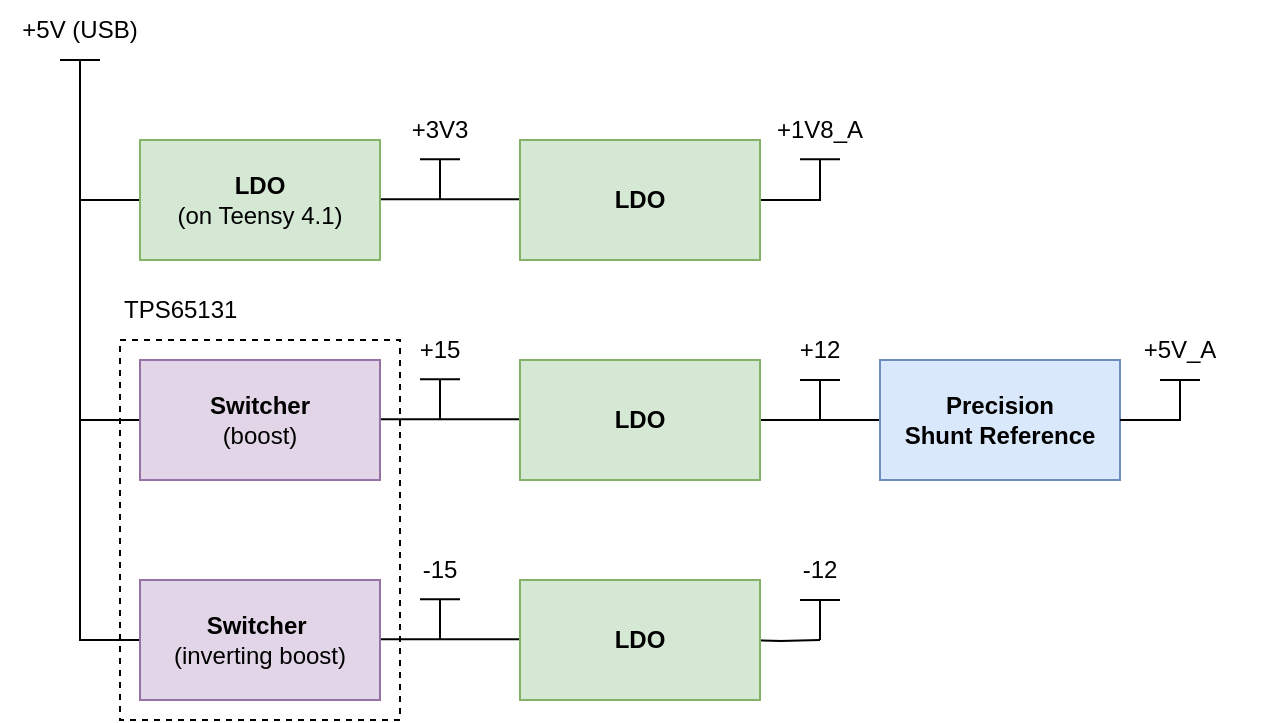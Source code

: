 <mxfile version="19.0.3" type="device" pages="2"><diagram id="k00edayBYqCyOZ8iB6AY" name="Page-1"><mxGraphModel dx="1038" dy="745" grid="1" gridSize="10" guides="1" tooltips="1" connect="1" arrows="1" fold="1" page="1" pageScale="1" pageWidth="850" pageHeight="1100" math="0" shadow="0"><root><mxCell id="0"/><mxCell id="1" parent="0"/><mxCell id="3o36kY9hY1NzLzx7x6A--10" style="edgeStyle=orthogonalEdgeStyle;rounded=0;orthogonalLoop=1;jettySize=auto;html=1;exitX=0;exitY=0.5;exitDx=0;exitDy=0;endArrow=none;endFill=0;" parent="1" source="3o36kY9hY1NzLzx7x6A--1" edge="1"><mxGeometry relative="1" as="geometry"><mxPoint x="120" y="100" as="targetPoint"/><Array as="points"><mxPoint x="120" y="150"/><mxPoint x="120" y="100"/></Array></mxGeometry></mxCell><mxCell id="3o36kY9hY1NzLzx7x6A--11" style="edgeStyle=orthogonalEdgeStyle;rounded=0;orthogonalLoop=1;jettySize=auto;html=1;exitX=1;exitY=0.5;exitDx=0;exitDy=0;entryX=0;entryY=0.5;entryDx=0;entryDy=0;endArrow=none;endFill=0;" parent="1" edge="1"><mxGeometry relative="1" as="geometry"><mxPoint x="260.0" y="149.6" as="sourcePoint"/><mxPoint x="340" y="149.6" as="targetPoint"/></mxGeometry></mxCell><mxCell id="3o36kY9hY1NzLzx7x6A--1" value="&lt;b&gt;LDO&lt;/b&gt;&lt;br&gt;(on Teensy 4.1)" style="rounded=0;whiteSpace=wrap;html=1;fillColor=#d5e8d4;strokeColor=#82b366;" parent="1" vertex="1"><mxGeometry x="150" y="120" width="120" height="60" as="geometry"/></mxCell><mxCell id="3o36kY9hY1NzLzx7x6A--18" style="edgeStyle=orthogonalEdgeStyle;rounded=0;orthogonalLoop=1;jettySize=auto;html=1;exitX=0;exitY=0.5;exitDx=0;exitDy=0;endArrow=none;endFill=0;" parent="1" source="3o36kY9hY1NzLzx7x6A--2" edge="1"><mxGeometry relative="1" as="geometry"><mxPoint x="120" y="150" as="targetPoint"/><Array as="points"><mxPoint x="120" y="260"/><mxPoint x="120" y="150"/></Array></mxGeometry></mxCell><mxCell id="3o36kY9hY1NzLzx7x6A--19" style="edgeStyle=orthogonalEdgeStyle;rounded=0;orthogonalLoop=1;jettySize=auto;html=1;exitX=1;exitY=0.5;exitDx=0;exitDy=0;entryX=0;entryY=0.5;entryDx=0;entryDy=0;endArrow=none;endFill=0;" parent="1" edge="1"><mxGeometry relative="1" as="geometry"><mxPoint x="260.0" y="259.6" as="sourcePoint"/><mxPoint x="340" y="259.6" as="targetPoint"/></mxGeometry></mxCell><mxCell id="3o36kY9hY1NzLzx7x6A--2" value="&lt;b&gt;Switcher&lt;/b&gt;&lt;br&gt;(boost)" style="rounded=0;whiteSpace=wrap;html=1;fillColor=#e1d5e7;strokeColor=#9673a6;" parent="1" vertex="1"><mxGeometry x="150" y="230" width="120" height="60" as="geometry"/></mxCell><mxCell id="3o36kY9hY1NzLzx7x6A--21" style="edgeStyle=orthogonalEdgeStyle;rounded=0;orthogonalLoop=1;jettySize=auto;html=1;exitX=1;exitY=0.5;exitDx=0;exitDy=0;endArrow=none;endFill=0;entryX=0.5;entryY=1;entryDx=0;entryDy=0;" parent="1" target="3o36kY9hY1NzLzx7x6A--26" edge="1"><mxGeometry relative="1" as="geometry"><mxPoint x="520" y="240" as="targetPoint"/><Array as="points"><mxPoint x="490" y="260"/></Array><mxPoint x="450" y="260" as="sourcePoint"/></mxGeometry></mxCell><mxCell id="_esTpUGJ1cqRRvyeaAb3-2" style="edgeStyle=orthogonalEdgeStyle;rounded=0;orthogonalLoop=1;jettySize=auto;html=1;exitX=1;exitY=0.5;exitDx=0;exitDy=0;entryX=0;entryY=0.5;entryDx=0;entryDy=0;fontSize=12;startArrow=none;startFill=0;endArrow=none;endFill=0;" parent="1" edge="1"><mxGeometry relative="1" as="geometry"><mxPoint x="450" y="260" as="sourcePoint"/><mxPoint x="540" y="260" as="targetPoint"/></mxGeometry></mxCell><mxCell id="3o36kY9hY1NzLzx7x6A--3" value="&lt;b&gt;LDO&lt;/b&gt;" style="rounded=0;whiteSpace=wrap;html=1;fillColor=#d5e8d4;strokeColor=#82b366;" parent="1" vertex="1"><mxGeometry x="340" y="230" width="120" height="60" as="geometry"/></mxCell><mxCell id="3o36kY9hY1NzLzx7x6A--27" style="edgeStyle=orthogonalEdgeStyle;rounded=0;orthogonalLoop=1;jettySize=auto;html=1;exitX=1;exitY=0.5;exitDx=0;exitDy=0;entryX=0;entryY=0.5;entryDx=0;entryDy=0;endArrow=none;endFill=0;" parent="1" edge="1"><mxGeometry relative="1" as="geometry"><mxPoint x="260.0" y="369.6" as="sourcePoint"/><mxPoint x="340" y="369.6" as="targetPoint"/></mxGeometry></mxCell><mxCell id="3o36kY9hY1NzLzx7x6A--35" style="edgeStyle=orthogonalEdgeStyle;rounded=0;orthogonalLoop=1;jettySize=auto;html=1;exitX=0;exitY=0.5;exitDx=0;exitDy=0;endArrow=none;endFill=0;" parent="1" source="3o36kY9hY1NzLzx7x6A--4" edge="1"><mxGeometry relative="1" as="geometry"><mxPoint x="120" y="260" as="targetPoint"/><Array as="points"><mxPoint x="120" y="370"/><mxPoint x="120" y="260"/></Array></mxGeometry></mxCell><mxCell id="3o36kY9hY1NzLzx7x6A--4" value="&lt;b&gt;Switcher&lt;/b&gt;&amp;nbsp;&lt;br&gt;(inverting boost)" style="rounded=0;whiteSpace=wrap;html=1;fillColor=#e1d5e7;strokeColor=#9673a6;" parent="1" vertex="1"><mxGeometry x="150" y="340" width="120" height="60" as="geometry"/></mxCell><mxCell id="3o36kY9hY1NzLzx7x6A--34" style="edgeStyle=orthogonalEdgeStyle;rounded=0;orthogonalLoop=1;jettySize=auto;html=1;exitX=1;exitY=0.5;exitDx=0;exitDy=0;endArrow=none;endFill=0;" parent="1" edge="1"><mxGeometry relative="1" as="geometry"><mxPoint x="490" y="370" as="targetPoint"/><mxPoint x="450" y="370" as="sourcePoint"/></mxGeometry></mxCell><mxCell id="3o36kY9hY1NzLzx7x6A--5" value="&lt;b&gt;LDO&lt;/b&gt;" style="rounded=0;whiteSpace=wrap;html=1;fillColor=#d5e8d4;strokeColor=#82b366;" parent="1" vertex="1"><mxGeometry x="340" y="340" width="120" height="60" as="geometry"/></mxCell><mxCell id="3o36kY9hY1NzLzx7x6A--12" style="edgeStyle=orthogonalEdgeStyle;rounded=0;orthogonalLoop=1;jettySize=auto;html=1;exitX=1;exitY=0.5;exitDx=0;exitDy=0;endArrow=none;endFill=0;entryX=0.5;entryY=1;entryDx=0;entryDy=0;" parent="1" target="3o36kY9hY1NzLzx7x6A--17" edge="1"><mxGeometry relative="1" as="geometry"><mxPoint x="520" y="110" as="targetPoint"/><Array as="points"><mxPoint x="490" y="150"/></Array><mxPoint x="450" y="150" as="sourcePoint"/></mxGeometry></mxCell><mxCell id="3o36kY9hY1NzLzx7x6A--6" value="&lt;b&gt;LDO&lt;/b&gt;" style="rounded=0;whiteSpace=wrap;html=1;fillColor=#d5e8d4;strokeColor=#82b366;" parent="1" vertex="1"><mxGeometry x="340" y="120" width="120" height="60" as="geometry"/></mxCell><mxCell id="3o36kY9hY1NzLzx7x6A--7" value="" style="endArrow=none;html=1;rounded=0;" parent="1" edge="1"><mxGeometry width="50" height="50" relative="1" as="geometry"><mxPoint x="110" y="80" as="sourcePoint"/><mxPoint x="130" y="80" as="targetPoint"/></mxGeometry></mxCell><mxCell id="3o36kY9hY1NzLzx7x6A--8" value="" style="endArrow=none;html=1;rounded=0;" parent="1" edge="1"><mxGeometry width="50" height="50" relative="1" as="geometry"><mxPoint x="120" y="100" as="sourcePoint"/><mxPoint x="120" y="80" as="targetPoint"/></mxGeometry></mxCell><mxCell id="3o36kY9hY1NzLzx7x6A--9" value="+5V (USB)" style="text;html=1;strokeColor=none;fillColor=none;align=center;verticalAlign=middle;whiteSpace=wrap;rounded=0;" parent="1" vertex="1"><mxGeometry x="80" y="50" width="80" height="30" as="geometry"/></mxCell><mxCell id="3o36kY9hY1NzLzx7x6A--13" value="" style="endArrow=none;html=1;rounded=0;" parent="1" edge="1"><mxGeometry width="50" height="50" relative="1" as="geometry"><mxPoint x="290" y="129.6" as="sourcePoint"/><mxPoint x="310" y="129.6" as="targetPoint"/></mxGeometry></mxCell><mxCell id="3o36kY9hY1NzLzx7x6A--14" value="" style="endArrow=none;html=1;rounded=0;entryX=0.5;entryY=1;entryDx=0;entryDy=0;" parent="1" target="3o36kY9hY1NzLzx7x6A--15" edge="1"><mxGeometry width="50" height="50" relative="1" as="geometry"><mxPoint x="300" y="149.6" as="sourcePoint"/><mxPoint x="300" y="99.6" as="targetPoint"/></mxGeometry></mxCell><mxCell id="3o36kY9hY1NzLzx7x6A--15" value="+3V3" style="text;html=1;strokeColor=none;fillColor=none;align=center;verticalAlign=middle;whiteSpace=wrap;rounded=0;" parent="1" vertex="1"><mxGeometry x="260" y="99.6" width="80" height="30" as="geometry"/></mxCell><mxCell id="3o36kY9hY1NzLzx7x6A--16" value="" style="endArrow=none;html=1;rounded=0;" parent="1" edge="1"><mxGeometry width="50" height="50" relative="1" as="geometry"><mxPoint x="480" y="129.6" as="sourcePoint"/><mxPoint x="500" y="129.6" as="targetPoint"/></mxGeometry></mxCell><mxCell id="3o36kY9hY1NzLzx7x6A--17" value="+1V8_A" style="text;html=1;strokeColor=none;fillColor=none;align=center;verticalAlign=middle;whiteSpace=wrap;rounded=0;" parent="1" vertex="1"><mxGeometry x="450" y="99.6" width="80" height="30" as="geometry"/></mxCell><mxCell id="3o36kY9hY1NzLzx7x6A--22" value="" style="endArrow=none;html=1;rounded=0;" parent="1" edge="1"><mxGeometry width="50" height="50" relative="1" as="geometry"><mxPoint x="290" y="239.6" as="sourcePoint"/><mxPoint x="310" y="239.6" as="targetPoint"/></mxGeometry></mxCell><mxCell id="3o36kY9hY1NzLzx7x6A--23" value="" style="endArrow=none;html=1;rounded=0;entryX=0.5;entryY=1;entryDx=0;entryDy=0;" parent="1" target="3o36kY9hY1NzLzx7x6A--24" edge="1"><mxGeometry width="50" height="50" relative="1" as="geometry"><mxPoint x="300" y="259.6" as="sourcePoint"/><mxPoint x="300" y="229.6" as="targetPoint"/></mxGeometry></mxCell><mxCell id="3o36kY9hY1NzLzx7x6A--24" value="+15" style="text;html=1;strokeColor=none;fillColor=none;align=center;verticalAlign=middle;whiteSpace=wrap;rounded=0;" parent="1" vertex="1"><mxGeometry x="260" y="209.6" width="80" height="30" as="geometry"/></mxCell><mxCell id="3o36kY9hY1NzLzx7x6A--25" value="" style="endArrow=none;html=1;rounded=0;" parent="1" edge="1"><mxGeometry width="50" height="50" relative="1" as="geometry"><mxPoint x="480" y="240" as="sourcePoint"/><mxPoint x="500" y="240" as="targetPoint"/></mxGeometry></mxCell><mxCell id="3o36kY9hY1NzLzx7x6A--26" value="+12" style="text;html=1;strokeColor=none;fillColor=none;align=center;verticalAlign=middle;whiteSpace=wrap;rounded=0;" parent="1" vertex="1"><mxGeometry x="450" y="210" width="80" height="30" as="geometry"/></mxCell><mxCell id="3o36kY9hY1NzLzx7x6A--28" value="" style="endArrow=none;html=1;rounded=0;" parent="1" edge="1"><mxGeometry width="50" height="50" relative="1" as="geometry"><mxPoint x="300" y="369.6" as="sourcePoint"/><mxPoint x="300" y="349.6" as="targetPoint"/></mxGeometry></mxCell><mxCell id="3o36kY9hY1NzLzx7x6A--29" value="" style="endArrow=none;html=1;rounded=0;" parent="1" edge="1"><mxGeometry width="50" height="50" relative="1" as="geometry"><mxPoint x="290.0" y="349.6" as="sourcePoint"/><mxPoint x="310.0" y="349.6" as="targetPoint"/></mxGeometry></mxCell><mxCell id="3o36kY9hY1NzLzx7x6A--30" value="-15" style="text;html=1;strokeColor=none;fillColor=none;align=center;verticalAlign=middle;whiteSpace=wrap;rounded=0;" parent="1" vertex="1"><mxGeometry x="260" y="319.6" width="80" height="30" as="geometry"/></mxCell><mxCell id="3o36kY9hY1NzLzx7x6A--31" value="" style="endArrow=none;html=1;rounded=0;" parent="1" edge="1"><mxGeometry width="50" height="50" relative="1" as="geometry"><mxPoint x="490.0" y="370" as="sourcePoint"/><mxPoint x="490.0" y="350" as="targetPoint"/></mxGeometry></mxCell><mxCell id="3o36kY9hY1NzLzx7x6A--32" value="" style="endArrow=none;html=1;rounded=0;" parent="1" edge="1"><mxGeometry width="50" height="50" relative="1" as="geometry"><mxPoint x="480.0" y="350" as="sourcePoint"/><mxPoint x="500.0" y="350" as="targetPoint"/></mxGeometry></mxCell><mxCell id="3o36kY9hY1NzLzx7x6A--33" value="-12" style="text;html=1;strokeColor=none;fillColor=none;align=center;verticalAlign=middle;whiteSpace=wrap;rounded=0;" parent="1" vertex="1"><mxGeometry x="450" y="320" width="80" height="30" as="geometry"/></mxCell><mxCell id="3o36kY9hY1NzLzx7x6A--36" value="" style="rounded=0;whiteSpace=wrap;html=1;fillColor=none;dashed=1;" parent="1" vertex="1"><mxGeometry x="140" y="220" width="140" height="190" as="geometry"/></mxCell><mxCell id="3o36kY9hY1NzLzx7x6A--37" value="TPS65131" style="text;html=1;strokeColor=none;fillColor=none;align=left;verticalAlign=middle;whiteSpace=wrap;rounded=0;dashed=1;" parent="1" vertex="1"><mxGeometry x="140" y="190" width="60" height="30" as="geometry"/></mxCell><mxCell id="_esTpUGJ1cqRRvyeaAb3-1" value="Precision &lt;br&gt;Shunt Reference" style="rounded=0;whiteSpace=wrap;html=1;fontSize=12;strokeWidth=1;fillColor=#dae8fc;strokeColor=#6c8ebf;fontStyle=1" parent="1" vertex="1"><mxGeometry x="520" y="230" width="120" height="60" as="geometry"/></mxCell><mxCell id="_esTpUGJ1cqRRvyeaAb3-6" style="edgeStyle=orthogonalEdgeStyle;rounded=0;orthogonalLoop=1;jettySize=auto;html=1;endArrow=none;endFill=0;entryX=0.5;entryY=1;entryDx=0;entryDy=0;" parent="1" target="_esTpUGJ1cqRRvyeaAb3-8" edge="1"><mxGeometry relative="1" as="geometry"><mxPoint x="700" y="240" as="targetPoint"/><Array as="points"><mxPoint x="670" y="260"/></Array><mxPoint x="640" y="260" as="sourcePoint"/></mxGeometry></mxCell><mxCell id="_esTpUGJ1cqRRvyeaAb3-7" value="" style="endArrow=none;html=1;rounded=0;" parent="1" edge="1"><mxGeometry width="50" height="50" relative="1" as="geometry"><mxPoint x="660" y="240" as="sourcePoint"/><mxPoint x="680" y="240" as="targetPoint"/></mxGeometry></mxCell><mxCell id="_esTpUGJ1cqRRvyeaAb3-8" value="+5V_A" style="text;html=1;strokeColor=none;fillColor=none;align=center;verticalAlign=middle;whiteSpace=wrap;rounded=0;" parent="1" vertex="1"><mxGeometry x="630" y="210" width="80" height="30" as="geometry"/></mxCell></root></mxGraphModel></diagram><diagram name="For Poster" id="h3rE2TQf2wV-CYftpvoX"><mxGraphModel dx="865" dy="621" grid="1" gridSize="10" guides="1" tooltips="1" connect="1" arrows="1" fold="1" page="1" pageScale="1" pageWidth="850" pageHeight="1100" math="0" shadow="0"><root><mxCell id="nHKoXSi8kkv-2_PqC60s-0"/><mxCell id="nHKoXSi8kkv-2_PqC60s-1" parent="nHKoXSi8kkv-2_PqC60s-0"/><mxCell id="nHKoXSi8kkv-2_PqC60s-37" value="" style="rounded=0;whiteSpace=wrap;html=1;fillColor=none;dashed=1;fontStyle=1;fontSize=14;" parent="nHKoXSi8kkv-2_PqC60s-1" vertex="1"><mxGeometry x="140" y="220" width="140" height="190" as="geometry"/></mxCell><mxCell id="nHKoXSi8kkv-2_PqC60s-3" style="edgeStyle=orthogonalEdgeStyle;rounded=0;orthogonalLoop=1;jettySize=auto;html=1;exitX=1;exitY=0.5;exitDx=0;exitDy=0;entryX=0;entryY=0.5;entryDx=0;entryDy=0;endArrow=none;endFill=0;fontStyle=1;fontSize=14;" parent="nHKoXSi8kkv-2_PqC60s-1" edge="1"><mxGeometry relative="1" as="geometry"><mxPoint x="260.0" y="149.6" as="sourcePoint"/><mxPoint x="340" y="149.6" as="targetPoint"/></mxGeometry></mxCell><mxCell id="WxsmJx-GBnpnpvVXzIh_-0" style="edgeStyle=orthogonalEdgeStyle;rounded=0;orthogonalLoop=1;jettySize=auto;html=1;exitX=0;exitY=0.5;exitDx=0;exitDy=0;endArrow=none;endFill=0;" edge="1" parent="nHKoXSi8kkv-2_PqC60s-1" source="nHKoXSi8kkv-2_PqC60s-4"><mxGeometry relative="1" as="geometry"><mxPoint x="100" y="130" as="targetPoint"/><Array as="points"><mxPoint x="100" y="150"/><mxPoint x="100" y="130"/></Array></mxGeometry></mxCell><mxCell id="nHKoXSi8kkv-2_PqC60s-4" value="&lt;span style=&quot;font-size: 18px;&quot;&gt;LDO&lt;/span&gt;&lt;br style=&quot;font-size: 18px;&quot;&gt;(on Teensy)" style="rounded=0;whiteSpace=wrap;html=1;fillColor=#d5e8d4;strokeColor=#82b366;fontStyle=1;fontSize=18;" parent="nHKoXSi8kkv-2_PqC60s-1" vertex="1"><mxGeometry x="150" y="120" width="120" height="60" as="geometry"/></mxCell><mxCell id="nHKoXSi8kkv-2_PqC60s-5" style="edgeStyle=orthogonalEdgeStyle;rounded=0;orthogonalLoop=1;jettySize=auto;html=1;exitX=0;exitY=0.5;exitDx=0;exitDy=0;endArrow=none;endFill=0;fontStyle=1;fontSize=14;" parent="nHKoXSi8kkv-2_PqC60s-1" source="nHKoXSi8kkv-2_PqC60s-7" edge="1"><mxGeometry relative="1" as="geometry"><mxPoint x="120" y="150" as="targetPoint"/><Array as="points"><mxPoint x="100" y="260"/><mxPoint x="100" y="150"/></Array></mxGeometry></mxCell><mxCell id="nHKoXSi8kkv-2_PqC60s-6" style="edgeStyle=orthogonalEdgeStyle;rounded=0;orthogonalLoop=1;jettySize=auto;html=1;exitX=1;exitY=0.5;exitDx=0;exitDy=0;entryX=0;entryY=0.5;entryDx=0;entryDy=0;endArrow=none;endFill=0;fontStyle=1;fontSize=14;" parent="nHKoXSi8kkv-2_PqC60s-1" edge="1"><mxGeometry relative="1" as="geometry"><mxPoint x="260.0" y="259.6" as="sourcePoint"/><mxPoint x="340" y="259.6" as="targetPoint"/></mxGeometry></mxCell><mxCell id="nHKoXSi8kkv-2_PqC60s-7" value="&lt;span style=&quot;font-size: 18px;&quot;&gt;Switcher&lt;/span&gt;&lt;br style=&quot;font-size: 18px;&quot;&gt;(boost)" style="rounded=0;whiteSpace=wrap;html=1;fillColor=#e1d5e7;strokeColor=#9673a6;fontStyle=1;fontSize=18;" parent="nHKoXSi8kkv-2_PqC60s-1" vertex="1"><mxGeometry x="150" y="230" width="120" height="60" as="geometry"/></mxCell><mxCell id="nHKoXSi8kkv-2_PqC60s-8" style="edgeStyle=orthogonalEdgeStyle;rounded=0;orthogonalLoop=1;jettySize=auto;html=1;exitX=1;exitY=0.5;exitDx=0;exitDy=0;endArrow=none;endFill=0;entryX=0.5;entryY=1;entryDx=0;entryDy=0;fontStyle=1;fontSize=14;" parent="nHKoXSi8kkv-2_PqC60s-1" target="nHKoXSi8kkv-2_PqC60s-30" edge="1"><mxGeometry relative="1" as="geometry"><mxPoint x="470" y="240" as="targetPoint"/><Array as="points"><mxPoint x="440" y="260"/></Array><mxPoint x="400" y="260" as="sourcePoint"/></mxGeometry></mxCell><mxCell id="nHKoXSi8kkv-2_PqC60s-9" style="edgeStyle=orthogonalEdgeStyle;rounded=0;orthogonalLoop=1;jettySize=auto;html=1;exitX=1;exitY=0.5;exitDx=0;exitDy=0;entryX=0;entryY=0.5;entryDx=0;entryDy=0;fontSize=14;startArrow=none;startFill=0;endArrow=none;endFill=0;fontStyle=1" parent="nHKoXSi8kkv-2_PqC60s-1" edge="1"><mxGeometry relative="1" as="geometry"><mxPoint x="400" y="260" as="sourcePoint"/><mxPoint x="490" y="260" as="targetPoint"/></mxGeometry></mxCell><mxCell id="nHKoXSi8kkv-2_PqC60s-10" value="&lt;span style=&quot;font-size: 18px;&quot;&gt;LDO&lt;/span&gt;" style="rounded=0;whiteSpace=wrap;html=1;fillColor=#d5e8d4;strokeColor=#82b366;fontStyle=1;fontSize=18;" parent="nHKoXSi8kkv-2_PqC60s-1" vertex="1"><mxGeometry x="340" y="230" width="60" height="60" as="geometry"/></mxCell><mxCell id="nHKoXSi8kkv-2_PqC60s-11" style="edgeStyle=orthogonalEdgeStyle;rounded=0;orthogonalLoop=1;jettySize=auto;html=1;exitX=1;exitY=0.5;exitDx=0;exitDy=0;entryX=0;entryY=0.5;entryDx=0;entryDy=0;endArrow=none;endFill=0;fontStyle=1;fontSize=14;" parent="nHKoXSi8kkv-2_PqC60s-1" edge="1"><mxGeometry relative="1" as="geometry"><mxPoint x="260.0" y="369.6" as="sourcePoint"/><mxPoint x="340" y="369.6" as="targetPoint"/></mxGeometry></mxCell><mxCell id="nHKoXSi8kkv-2_PqC60s-12" style="edgeStyle=orthogonalEdgeStyle;rounded=0;orthogonalLoop=1;jettySize=auto;html=1;exitX=0;exitY=0.5;exitDx=0;exitDy=0;endArrow=none;endFill=0;fontStyle=1;fontSize=14;" parent="nHKoXSi8kkv-2_PqC60s-1" source="nHKoXSi8kkv-2_PqC60s-13" edge="1"><mxGeometry relative="1" as="geometry"><mxPoint x="120" y="260" as="targetPoint"/><Array as="points"><mxPoint x="100" y="370"/><mxPoint x="100" y="260"/></Array></mxGeometry></mxCell><mxCell id="nHKoXSi8kkv-2_PqC60s-13" value="&lt;span style=&quot;font-size: 18px;&quot;&gt;Switcher&lt;/span&gt;&amp;nbsp;&lt;br style=&quot;font-size: 18px;&quot;&gt;(inv. boost)" style="rounded=0;whiteSpace=wrap;html=1;fillColor=#e1d5e7;strokeColor=#9673a6;fontStyle=1;fontSize=18;" parent="nHKoXSi8kkv-2_PqC60s-1" vertex="1"><mxGeometry x="150" y="340" width="120" height="60" as="geometry"/></mxCell><mxCell id="nHKoXSi8kkv-2_PqC60s-14" style="edgeStyle=orthogonalEdgeStyle;rounded=0;orthogonalLoop=1;jettySize=auto;html=1;exitX=1;exitY=0.5;exitDx=0;exitDy=0;endArrow=none;endFill=0;fontStyle=1;fontSize=14;" parent="nHKoXSi8kkv-2_PqC60s-1" edge="1"><mxGeometry relative="1" as="geometry"><mxPoint x="440" y="370" as="targetPoint"/><mxPoint x="400" y="370" as="sourcePoint"/></mxGeometry></mxCell><mxCell id="nHKoXSi8kkv-2_PqC60s-15" value="&lt;span style=&quot;font-size: 18px;&quot;&gt;LDO&lt;/span&gt;" style="rounded=0;whiteSpace=wrap;html=1;fillColor=#d5e8d4;strokeColor=#82b366;fontStyle=1;fontSize=18;" parent="nHKoXSi8kkv-2_PqC60s-1" vertex="1"><mxGeometry x="340" y="340" width="60" height="60" as="geometry"/></mxCell><mxCell id="nHKoXSi8kkv-2_PqC60s-16" style="edgeStyle=orthogonalEdgeStyle;rounded=0;orthogonalLoop=1;jettySize=auto;html=1;exitX=1;exitY=0.5;exitDx=0;exitDy=0;endArrow=none;endFill=0;entryX=0.5;entryY=1;entryDx=0;entryDy=0;fontStyle=1;fontSize=14;" parent="nHKoXSi8kkv-2_PqC60s-1" target="nHKoXSi8kkv-2_PqC60s-25" edge="1"><mxGeometry relative="1" as="geometry"><mxPoint x="470" y="110" as="targetPoint"/><Array as="points"><mxPoint x="440" y="150"/></Array><mxPoint x="400" y="150" as="sourcePoint"/></mxGeometry></mxCell><mxCell id="nHKoXSi8kkv-2_PqC60s-17" value="&lt;span style=&quot;font-size: 18px;&quot;&gt;LDO&lt;/span&gt;" style="rounded=0;whiteSpace=wrap;html=1;fillColor=#d5e8d4;strokeColor=#82b366;fontStyle=1;fontSize=18;" parent="nHKoXSi8kkv-2_PqC60s-1" vertex="1"><mxGeometry x="340" y="120" width="60" height="60" as="geometry"/></mxCell><mxCell id="nHKoXSi8kkv-2_PqC60s-18" value="" style="endArrow=none;html=1;rounded=0;fontStyle=1;fontSize=14;" parent="nHKoXSi8kkv-2_PqC60s-1" edge="1"><mxGeometry width="50" height="50" relative="1" as="geometry"><mxPoint x="90" y="130" as="sourcePoint"/><mxPoint x="110" y="130" as="targetPoint"/></mxGeometry></mxCell><mxCell id="nHKoXSi8kkv-2_PqC60s-20" value="+5V (USB)" style="text;html=1;strokeColor=none;fillColor=none;align=center;verticalAlign=middle;whiteSpace=wrap;rounded=0;fontStyle=1;fontSize=18;" parent="nHKoXSi8kkv-2_PqC60s-1" vertex="1"><mxGeometry x="40" y="99.6" width="120" height="30" as="geometry"/></mxCell><mxCell id="nHKoXSi8kkv-2_PqC60s-21" value="" style="endArrow=none;html=1;rounded=0;fontStyle=1;fontSize=14;" parent="nHKoXSi8kkv-2_PqC60s-1" edge="1"><mxGeometry width="50" height="50" relative="1" as="geometry"><mxPoint x="290" y="129.6" as="sourcePoint"/><mxPoint x="310" y="129.6" as="targetPoint"/></mxGeometry></mxCell><mxCell id="nHKoXSi8kkv-2_PqC60s-22" value="" style="endArrow=none;html=1;rounded=0;entryX=0.5;entryY=1;entryDx=0;entryDy=0;fontStyle=1;fontSize=14;" parent="nHKoXSi8kkv-2_PqC60s-1" target="nHKoXSi8kkv-2_PqC60s-23" edge="1"><mxGeometry width="50" height="50" relative="1" as="geometry"><mxPoint x="300" y="149.6" as="sourcePoint"/><mxPoint x="300" y="99.6" as="targetPoint"/></mxGeometry></mxCell><mxCell id="nHKoXSi8kkv-2_PqC60s-23" value="+3V3" style="text;html=1;strokeColor=none;fillColor=none;align=center;verticalAlign=middle;whiteSpace=wrap;rounded=0;fontStyle=1;fontSize=18;" parent="nHKoXSi8kkv-2_PqC60s-1" vertex="1"><mxGeometry x="260" y="99.6" width="80" height="30" as="geometry"/></mxCell><mxCell id="nHKoXSi8kkv-2_PqC60s-24" value="" style="endArrow=none;html=1;rounded=0;fontStyle=1;fontSize=14;" parent="nHKoXSi8kkv-2_PqC60s-1" edge="1"><mxGeometry width="50" height="50" relative="1" as="geometry"><mxPoint x="430" y="129.6" as="sourcePoint"/><mxPoint x="450" y="129.6" as="targetPoint"/></mxGeometry></mxCell><mxCell id="nHKoXSi8kkv-2_PqC60s-25" value="+1V8_A" style="text;html=1;strokeColor=none;fillColor=none;align=center;verticalAlign=middle;whiteSpace=wrap;rounded=0;fontStyle=1;fontSize=18;" parent="nHKoXSi8kkv-2_PqC60s-1" vertex="1"><mxGeometry x="400" y="99.6" width="80" height="30" as="geometry"/></mxCell><mxCell id="nHKoXSi8kkv-2_PqC60s-26" value="" style="endArrow=none;html=1;rounded=0;fontStyle=1;fontSize=14;" parent="nHKoXSi8kkv-2_PqC60s-1" edge="1"><mxGeometry width="50" height="50" relative="1" as="geometry"><mxPoint x="290" y="239.6" as="sourcePoint"/><mxPoint x="310" y="239.6" as="targetPoint"/></mxGeometry></mxCell><mxCell id="nHKoXSi8kkv-2_PqC60s-27" value="" style="endArrow=none;html=1;rounded=0;entryX=0.5;entryY=1;entryDx=0;entryDy=0;fontStyle=1;fontSize=14;" parent="nHKoXSi8kkv-2_PqC60s-1" target="nHKoXSi8kkv-2_PqC60s-28" edge="1"><mxGeometry width="50" height="50" relative="1" as="geometry"><mxPoint x="300" y="259.6" as="sourcePoint"/><mxPoint x="300" y="229.6" as="targetPoint"/></mxGeometry></mxCell><mxCell id="nHKoXSi8kkv-2_PqC60s-28" value="+15" style="text;html=1;strokeColor=none;fillColor=none;align=center;verticalAlign=middle;whiteSpace=wrap;rounded=0;fontStyle=1;fontSize=18;" parent="nHKoXSi8kkv-2_PqC60s-1" vertex="1"><mxGeometry x="260" y="209.6" width="80" height="30" as="geometry"/></mxCell><mxCell id="nHKoXSi8kkv-2_PqC60s-29" value="" style="endArrow=none;html=1;rounded=0;fontStyle=1;fontSize=14;" parent="nHKoXSi8kkv-2_PqC60s-1" edge="1"><mxGeometry width="50" height="50" relative="1" as="geometry"><mxPoint x="430" y="240" as="sourcePoint"/><mxPoint x="450" y="240" as="targetPoint"/></mxGeometry></mxCell><mxCell id="nHKoXSi8kkv-2_PqC60s-30" value="+12" style="text;html=1;strokeColor=none;fillColor=none;align=center;verticalAlign=middle;whiteSpace=wrap;rounded=0;fontStyle=1;fontSize=18;" parent="nHKoXSi8kkv-2_PqC60s-1" vertex="1"><mxGeometry x="400" y="210" width="80" height="30" as="geometry"/></mxCell><mxCell id="nHKoXSi8kkv-2_PqC60s-31" value="" style="endArrow=none;html=1;rounded=0;fontStyle=1;fontSize=14;" parent="nHKoXSi8kkv-2_PqC60s-1" edge="1"><mxGeometry width="50" height="50" relative="1" as="geometry"><mxPoint x="300" y="369.6" as="sourcePoint"/><mxPoint x="300" y="349.6" as="targetPoint"/></mxGeometry></mxCell><mxCell id="nHKoXSi8kkv-2_PqC60s-32" value="" style="endArrow=none;html=1;rounded=0;fontStyle=1;fontSize=14;" parent="nHKoXSi8kkv-2_PqC60s-1" edge="1"><mxGeometry width="50" height="50" relative="1" as="geometry"><mxPoint x="290.0" y="349.6" as="sourcePoint"/><mxPoint x="310.0" y="349.6" as="targetPoint"/></mxGeometry></mxCell><mxCell id="nHKoXSi8kkv-2_PqC60s-33" value="-15" style="text;html=1;strokeColor=none;fillColor=none;align=center;verticalAlign=middle;whiteSpace=wrap;rounded=0;fontStyle=1;fontSize=18;" parent="nHKoXSi8kkv-2_PqC60s-1" vertex="1"><mxGeometry x="260" y="319.6" width="80" height="30" as="geometry"/></mxCell><mxCell id="nHKoXSi8kkv-2_PqC60s-34" value="" style="endArrow=none;html=1;rounded=0;fontStyle=1;fontSize=14;" parent="nHKoXSi8kkv-2_PqC60s-1" edge="1"><mxGeometry width="50" height="50" relative="1" as="geometry"><mxPoint x="440.0" y="370" as="sourcePoint"/><mxPoint x="440.0" y="350" as="targetPoint"/></mxGeometry></mxCell><mxCell id="nHKoXSi8kkv-2_PqC60s-35" value="" style="endArrow=none;html=1;rounded=0;fontStyle=1;fontSize=14;" parent="nHKoXSi8kkv-2_PqC60s-1" edge="1"><mxGeometry width="50" height="50" relative="1" as="geometry"><mxPoint x="430.0" y="350" as="sourcePoint"/><mxPoint x="450.0" y="350" as="targetPoint"/></mxGeometry></mxCell><mxCell id="nHKoXSi8kkv-2_PqC60s-36" value="-12" style="text;html=1;strokeColor=none;fillColor=none;align=center;verticalAlign=middle;whiteSpace=wrap;rounded=0;fontStyle=1;fontSize=18;" parent="nHKoXSi8kkv-2_PqC60s-1" vertex="1"><mxGeometry x="400" y="320" width="80" height="30" as="geometry"/></mxCell><mxCell id="nHKoXSi8kkv-2_PqC60s-38" value="TPS65131" style="text;html=1;strokeColor=none;fillColor=none;align=left;verticalAlign=middle;whiteSpace=wrap;rounded=0;dashed=1;fontStyle=1;fontSize=14;" parent="nHKoXSi8kkv-2_PqC60s-1" vertex="1"><mxGeometry x="140" y="191" width="60" height="30" as="geometry"/></mxCell><mxCell id="nHKoXSi8kkv-2_PqC60s-39" value="Precision &lt;br style=&quot;font-size: 18px;&quot;&gt;Reference" style="rounded=0;whiteSpace=wrap;html=1;fontSize=18;strokeWidth=1;fillColor=#dae8fc;strokeColor=#6c8ebf;fontStyle=1" parent="nHKoXSi8kkv-2_PqC60s-1" vertex="1"><mxGeometry x="470" y="230" width="120" height="60" as="geometry"/></mxCell><mxCell id="nHKoXSi8kkv-2_PqC60s-40" style="edgeStyle=orthogonalEdgeStyle;rounded=0;orthogonalLoop=1;jettySize=auto;html=1;endArrow=none;endFill=0;entryX=0.5;entryY=1;entryDx=0;entryDy=0;fontStyle=1;fontSize=14;" parent="nHKoXSi8kkv-2_PqC60s-1" target="nHKoXSi8kkv-2_PqC60s-42" edge="1"><mxGeometry relative="1" as="geometry"><mxPoint x="650" y="240" as="targetPoint"/><Array as="points"><mxPoint x="620" y="260"/></Array><mxPoint x="590" y="260" as="sourcePoint"/></mxGeometry></mxCell><mxCell id="nHKoXSi8kkv-2_PqC60s-41" value="" style="endArrow=none;html=1;rounded=0;fontStyle=1;fontSize=14;" parent="nHKoXSi8kkv-2_PqC60s-1" edge="1"><mxGeometry width="50" height="50" relative="1" as="geometry"><mxPoint x="610" y="240" as="sourcePoint"/><mxPoint x="630" y="240" as="targetPoint"/></mxGeometry></mxCell><mxCell id="nHKoXSi8kkv-2_PqC60s-42" value="+5V_A" style="text;html=1;strokeColor=none;fillColor=none;align=center;verticalAlign=middle;whiteSpace=wrap;rounded=0;fontStyle=1;fontSize=18;" parent="nHKoXSi8kkv-2_PqC60s-1" vertex="1"><mxGeometry x="580" y="210" width="80" height="30" as="geometry"/></mxCell></root></mxGraphModel></diagram></mxfile>